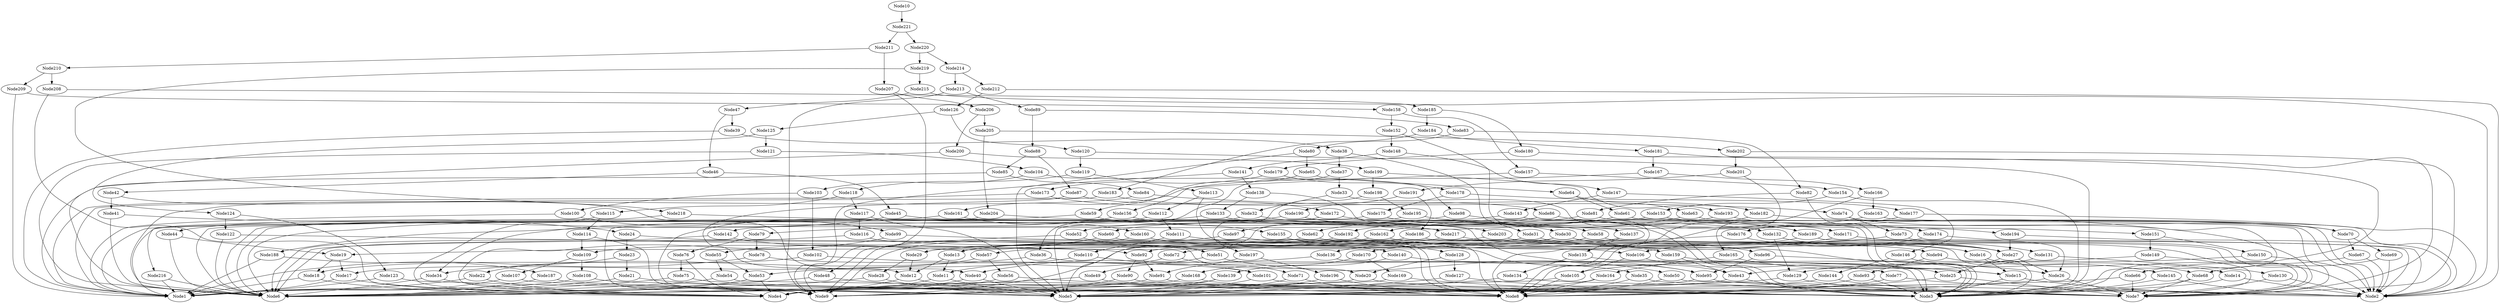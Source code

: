 # Network structure generated by ABC

digraph network {

Node10 -> Node221 [style = solid];
Node11 -> Node4 [style = solid];
Node11 -> Node5 [style = solid];
Node12 -> Node4 [style = solid];
Node12 -> Node5 [style = solid];
Node13 -> Node11 [style = solid];
Node13 -> Node12 [style = solid];
Node14 -> Node2 [style = solid];
Node14 -> Node3 [style = solid];
Node15 -> Node2 [style = solid];
Node15 -> Node3 [style = solid];
Node16 -> Node14 [style = solid];
Node16 -> Node15 [style = solid];
Node17 -> Node1 [style = solid];
Node17 -> Node4 [style = solid];
Node18 -> Node1 [style = solid];
Node18 -> Node4 [style = solid];
Node19 -> Node17 [style = solid];
Node19 -> Node18 [style = solid];
Node20 -> Node3 [style = solid];
Node20 -> Node9 [style = solid];
Node21 -> Node1 [style = solid];
Node21 -> Node3 [style = solid];
Node22 -> Node1 [style = solid];
Node22 -> Node9 [style = solid];
Node23 -> Node21 [style = solid];
Node23 -> Node22 [style = solid];
Node24 -> Node20 [style = solid];
Node24 -> Node23 [style = solid];
Node25 -> Node7 [style = solid];
Node25 -> Node8 [style = solid];
Node26 -> Node7 [style = solid];
Node26 -> Node8 [style = solid];
Node27 -> Node25 [style = solid];
Node27 -> Node26 [style = solid];
Node28 -> Node5 [style = solid];
Node28 -> Node6 [style = solid];
Node29 -> Node12 [style = solid];
Node29 -> Node28 [style = solid];
Node30 -> Node13 [style = solid];
Node30 -> Node27 [style = solid];
Node31 -> Node27 [style = solid];
Node31 -> Node29 [style = solid];
Node32 -> Node9 [style = solid];
Node32 -> Node30 [style = solid];
Node33 -> Node3 [style = solid];
Node33 -> Node32 [style = solid];
Node34 -> Node4 [style = solid];
Node34 -> Node6 [style = solid];
Node35 -> Node7 [style = solid];
Node35 -> Node8 [style = solid];
Node36 -> Node34 [style = solid];
Node36 -> Node35 [style = solid];
Node37 -> Node33 [style = solid];
Node37 -> Node36 [style = solid];
Node38 -> Node31 [style = solid];
Node38 -> Node37 [style = solid];
Node39 -> Node1 [style = solid];
Node39 -> Node38 [style = solid];
Node40 -> Node4 [style = solid];
Node40 -> Node5 [style = solid];
Node41 -> Node6 [style = solid];
Node41 -> Node24 [style = solid];
Node42 -> Node40 [style = solid];
Node42 -> Node41 [style = solid];
Node43 -> Node3 [style = solid];
Node43 -> Node5 [style = solid];
Node44 -> Node6 [style = solid];
Node44 -> Node19 [style = solid];
Node45 -> Node43 [style = solid];
Node45 -> Node44 [style = solid];
Node46 -> Node42 [style = solid];
Node46 -> Node45 [style = solid];
Node47 -> Node39 [style = solid];
Node47 -> Node46 [style = solid];
Node48 -> Node6 [style = solid];
Node48 -> Node8 [style = solid];
Node49 -> Node3 [style = solid];
Node49 -> Node6 [style = solid];
Node50 -> Node2 [style = solid];
Node50 -> Node8 [style = solid];
Node51 -> Node49 [style = solid];
Node51 -> Node50 [style = solid];
Node52 -> Node48 [style = solid];
Node52 -> Node51 [style = solid];
Node53 -> Node4 [style = solid];
Node53 -> Node6 [style = solid];
Node54 -> Node3 [style = solid];
Node54 -> Node6 [style = solid];
Node55 -> Node53 [style = solid];
Node55 -> Node54 [style = solid];
Node56 -> Node4 [style = solid];
Node56 -> Node8 [style = solid];
Node57 -> Node17 [style = solid];
Node57 -> Node56 [style = solid];
Node58 -> Node7 [style = solid];
Node58 -> Node57 [style = solid];
Node59 -> Node6 [style = solid];
Node59 -> Node58 [style = solid];
Node60 -> Node8 [style = solid];
Node60 -> Node55 [style = solid];
Node61 -> Node2 [style = solid];
Node61 -> Node60 [style = solid];
Node62 -> Node6 [style = solid];
Node62 -> Node27 [style = solid];
Node63 -> Node2 [style = solid];
Node63 -> Node62 [style = solid];
Node64 -> Node61 [style = solid];
Node64 -> Node63 [style = solid];
Node65 -> Node59 [style = solid];
Node65 -> Node64 [style = solid];
Node66 -> Node5 [style = solid];
Node66 -> Node7 [style = solid];
Node67 -> Node2 [style = solid];
Node67 -> Node66 [style = solid];
Node68 -> Node3 [style = solid];
Node68 -> Node7 [style = solid];
Node69 -> Node2 [style = solid];
Node69 -> Node68 [style = solid];
Node70 -> Node67 [style = solid];
Node70 -> Node69 [style = solid];
Node71 -> Node5 [style = solid];
Node71 -> Node8 [style = solid];
Node72 -> Node11 [style = solid];
Node72 -> Node71 [style = solid];
Node73 -> Node2 [style = solid];
Node73 -> Node72 [style = solid];
Node74 -> Node70 [style = solid];
Node74 -> Node73 [style = solid];
Node75 -> Node6 [style = solid];
Node75 -> Node8 [style = solid];
Node76 -> Node4 [style = solid];
Node76 -> Node75 [style = solid];
Node77 -> Node2 [style = solid];
Node77 -> Node8 [style = solid];
Node78 -> Node1 [style = solid];
Node78 -> Node77 [style = solid];
Node79 -> Node76 [style = solid];
Node79 -> Node78 [style = solid];
Node80 -> Node5 [style = solid];
Node80 -> Node65 [style = solid];
Node81 -> Node7 [style = solid];
Node81 -> Node79 [style = solid];
Node82 -> Node3 [style = solid];
Node82 -> Node81 [style = solid];
Node83 -> Node80 [style = solid];
Node83 -> Node82 [style = solid];
Node84 -> Node6 [style = solid];
Node84 -> Node74 [style = solid];
Node85 -> Node1 [style = solid];
Node85 -> Node84 [style = solid];
Node86 -> Node7 [style = solid];
Node86 -> Node52 [style = solid];
Node87 -> Node12 [style = solid];
Node87 -> Node86 [style = solid];
Node88 -> Node85 [style = solid];
Node88 -> Node87 [style = solid];
Node89 -> Node83 [style = solid];
Node89 -> Node88 [style = solid];
Node90 -> Node3 [style = solid];
Node90 -> Node4 [style = solid];
Node91 -> Node3 [style = solid];
Node91 -> Node4 [style = solid];
Node92 -> Node90 [style = solid];
Node92 -> Node91 [style = solid];
Node93 -> Node3 [style = solid];
Node93 -> Node8 [style = solid];
Node94 -> Node68 [style = solid];
Node94 -> Node93 [style = solid];
Node95 -> Node5 [style = solid];
Node95 -> Node7 [style = solid];
Node96 -> Node26 [style = solid];
Node96 -> Node95 [style = solid];
Node97 -> Node9 [style = solid];
Node97 -> Node96 [style = solid];
Node98 -> Node3 [style = solid];
Node98 -> Node97 [style = solid];
Node99 -> Node4 [style = solid];
Node99 -> Node94 [style = solid];
Node100 -> Node1 [style = solid];
Node100 -> Node99 [style = solid];
Node101 -> Node5 [style = solid];
Node101 -> Node7 [style = solid];
Node102 -> Node18 [style = solid];
Node102 -> Node101 [style = solid];
Node103 -> Node100 [style = solid];
Node103 -> Node102 [style = solid];
Node104 -> Node98 [style = solid];
Node104 -> Node103 [style = solid];
Node105 -> Node8 [style = solid];
Node105 -> Node9 [style = solid];
Node106 -> Node25 [style = solid];
Node106 -> Node105 [style = solid];
Node107 -> Node1 [style = solid];
Node107 -> Node5 [style = solid];
Node108 -> Node1 [style = solid];
Node108 -> Node8 [style = solid];
Node109 -> Node107 [style = solid];
Node109 -> Node108 [style = solid];
Node110 -> Node53 [style = solid];
Node110 -> Node101 [style = solid];
Node111 -> Node95 [style = solid];
Node111 -> Node110 [style = solid];
Node112 -> Node9 [style = solid];
Node112 -> Node111 [style = solid];
Node113 -> Node8 [style = solid];
Node113 -> Node112 [style = solid];
Node114 -> Node9 [style = solid];
Node114 -> Node109 [style = solid];
Node115 -> Node4 [style = solid];
Node115 -> Node114 [style = solid];
Node116 -> Node6 [style = solid];
Node116 -> Node106 [style = solid];
Node117 -> Node5 [style = solid];
Node117 -> Node116 [style = solid];
Node118 -> Node115 [style = solid];
Node118 -> Node117 [style = solid];
Node119 -> Node113 [style = solid];
Node119 -> Node118 [style = solid];
Node120 -> Node3 [style = solid];
Node120 -> Node119 [style = solid];
Node121 -> Node6 [style = solid];
Node121 -> Node104 [style = solid];
Node122 -> Node6 [style = solid];
Node122 -> Node92 [style = solid];
Node123 -> Node1 [style = solid];
Node123 -> Node5 [style = solid];
Node124 -> Node122 [style = solid];
Node124 -> Node123 [style = solid];
Node125 -> Node121 [style = solid];
Node125 -> Node124 [style = solid];
Node126 -> Node120 [style = solid];
Node126 -> Node125 [style = solid];
Node127 -> Node3 [style = solid];
Node127 -> Node5 [style = solid];
Node128 -> Node20 [style = solid];
Node128 -> Node127 [style = solid];
Node129 -> Node4 [style = solid];
Node129 -> Node7 [style = solid];
Node130 -> Node2 [style = solid];
Node130 -> Node7 [style = solid];
Node131 -> Node43 [style = solid];
Node131 -> Node130 [style = solid];
Node132 -> Node129 [style = solid];
Node132 -> Node131 [style = solid];
Node133 -> Node6 [style = solid];
Node133 -> Node132 [style = solid];
Node134 -> Node4 [style = solid];
Node134 -> Node7 [style = solid];
Node135 -> Node3 [style = solid];
Node135 -> Node134 [style = solid];
Node136 -> Node3 [style = solid];
Node136 -> Node40 [style = solid];
Node137 -> Node135 [style = solid];
Node137 -> Node136 [style = solid];
Node138 -> Node133 [style = solid];
Node138 -> Node137 [style = solid];
Node139 -> Node5 [style = solid];
Node139 -> Node9 [style = solid];
Node140 -> Node95 [style = solid];
Node140 -> Node139 [style = solid];
Node141 -> Node9 [style = solid];
Node141 -> Node138 [style = solid];
Node142 -> Node6 [style = solid];
Node142 -> Node140 [style = solid];
Node143 -> Node3 [style = solid];
Node143 -> Node142 [style = solid];
Node144 -> Node7 [style = solid];
Node144 -> Node9 [style = solid];
Node145 -> Node2 [style = solid];
Node145 -> Node3 [style = solid];
Node146 -> Node144 [style = solid];
Node146 -> Node145 [style = solid];
Node147 -> Node143 [style = solid];
Node147 -> Node146 [style = solid];
Node148 -> Node141 [style = solid];
Node148 -> Node147 [style = solid];
Node149 -> Node7 [style = solid];
Node149 -> Node105 [style = solid];
Node150 -> Node2 [style = solid];
Node150 -> Node129 [style = solid];
Node151 -> Node149 [style = solid];
Node151 -> Node150 [style = solid];
Node152 -> Node8 [style = solid];
Node152 -> Node148 [style = solid];
Node153 -> Node5 [style = solid];
Node153 -> Node151 [style = solid];
Node154 -> Node3 [style = solid];
Node154 -> Node153 [style = solid];
Node155 -> Node8 [style = solid];
Node155 -> Node128 [style = solid];
Node156 -> Node34 [style = solid];
Node156 -> Node155 [style = solid];
Node157 -> Node154 [style = solid];
Node157 -> Node156 [style = solid];
Node158 -> Node152 [style = solid];
Node158 -> Node157 [style = solid];
Node159 -> Node15 [style = solid];
Node159 -> Node43 [style = solid];
Node160 -> Node9 [style = solid];
Node160 -> Node159 [style = solid];
Node161 -> Node6 [style = solid];
Node161 -> Node160 [style = solid];
Node162 -> Node3 [style = solid];
Node162 -> Node109 [style = solid];
Node163 -> Node2 [style = solid];
Node163 -> Node162 [style = solid];
Node164 -> Node5 [style = solid];
Node164 -> Node8 [style = solid];
Node165 -> Node15 [style = solid];
Node165 -> Node164 [style = solid];
Node166 -> Node163 [style = solid];
Node166 -> Node165 [style = solid];
Node167 -> Node161 [style = solid];
Node167 -> Node166 [style = solid];
Node168 -> Node2 [style = solid];
Node168 -> Node6 [style = solid];
Node169 -> Node6 [style = solid];
Node169 -> Node7 [style = solid];
Node170 -> Node168 [style = solid];
Node170 -> Node169 [style = solid];
Node171 -> Node26 [style = solid];
Node171 -> Node170 [style = solid];
Node172 -> Node5 [style = solid];
Node172 -> Node171 [style = solid];
Node173 -> Node1 [style = solid];
Node173 -> Node172 [style = solid];
Node174 -> Node2 [style = solid];
Node174 -> Node106 [style = solid];
Node175 -> Node1 [style = solid];
Node175 -> Node174 [style = solid];
Node176 -> Node9 [style = solid];
Node176 -> Node27 [style = solid];
Node177 -> Node2 [style = solid];
Node177 -> Node176 [style = solid];
Node178 -> Node175 [style = solid];
Node178 -> Node177 [style = solid];
Node179 -> Node173 [style = solid];
Node179 -> Node178 [style = solid];
Node180 -> Node3 [style = solid];
Node180 -> Node179 [style = solid];
Node181 -> Node7 [style = solid];
Node181 -> Node167 [style = solid];
Node182 -> Node8 [style = solid];
Node182 -> Node70 [style = solid];
Node183 -> Node1 [style = solid];
Node183 -> Node182 [style = solid];
Node184 -> Node181 [style = solid];
Node184 -> Node183 [style = solid];
Node185 -> Node180 [style = solid];
Node185 -> Node184 [style = solid];
Node186 -> Node3 [style = solid];
Node186 -> Node29 [style = solid];
Node187 -> Node5 [style = solid];
Node187 -> Node6 [style = solid];
Node188 -> Node1 [style = solid];
Node188 -> Node187 [style = solid];
Node189 -> Node2 [style = solid];
Node189 -> Node92 [style = solid];
Node190 -> Node188 [style = solid];
Node190 -> Node189 [style = solid];
Node191 -> Node186 [style = solid];
Node191 -> Node190 [style = solid];
Node192 -> Node7 [style = solid];
Node192 -> Node19 [style = solid];
Node193 -> Node3 [style = solid];
Node193 -> Node192 [style = solid];
Node194 -> Node2 [style = solid];
Node194 -> Node27 [style = solid];
Node195 -> Node1 [style = solid];
Node195 -> Node194 [style = solid];
Node196 -> Node5 [style = solid];
Node196 -> Node8 [style = solid];
Node197 -> Node91 [style = solid];
Node197 -> Node196 [style = solid];
Node198 -> Node195 [style = solid];
Node198 -> Node197 [style = solid];
Node199 -> Node193 [style = solid];
Node199 -> Node198 [style = solid];
Node200 -> Node6 [style = solid];
Node200 -> Node199 [style = solid];
Node201 -> Node8 [style = solid];
Node201 -> Node191 [style = solid];
Node202 -> Node7 [style = solid];
Node202 -> Node201 [style = solid];
Node203 -> Node13 [style = solid];
Node203 -> Node27 [style = solid];
Node204 -> Node6 [style = solid];
Node204 -> Node203 [style = solid];
Node205 -> Node202 [style = solid];
Node205 -> Node204 [style = solid];
Node206 -> Node200 [style = solid];
Node206 -> Node205 [style = solid];
Node207 -> Node9 [style = solid];
Node207 -> Node206 [style = solid];
Node208 -> Node4 [style = solid];
Node208 -> Node185 [style = solid];
Node209 -> Node1 [style = solid];
Node209 -> Node158 [style = solid];
Node210 -> Node208 [style = solid];
Node210 -> Node209 [style = solid];
Node211 -> Node207 [style = solid];
Node211 -> Node210 [style = solid];
Node212 -> Node2 [style = solid];
Node212 -> Node126 [style = solid];
Node213 -> Node9 [style = solid];
Node213 -> Node89 [style = solid];
Node214 -> Node212 [style = solid];
Node214 -> Node213 [style = solid];
Node215 -> Node2 [style = solid];
Node215 -> Node47 [style = solid];
Node216 -> Node1 [style = solid];
Node216 -> Node6 [style = solid];
Node217 -> Node13 [style = solid];
Node217 -> Node16 [style = solid];
Node218 -> Node216 [style = solid];
Node218 -> Node217 [style = solid];
Node219 -> Node215 [style = solid];
Node219 -> Node218 [style = solid];
Node220 -> Node214 [style = solid];
Node220 -> Node219 [style = solid];
Node221 -> Node211 [style = solid];
Node221 -> Node220 [style = solid];
}

